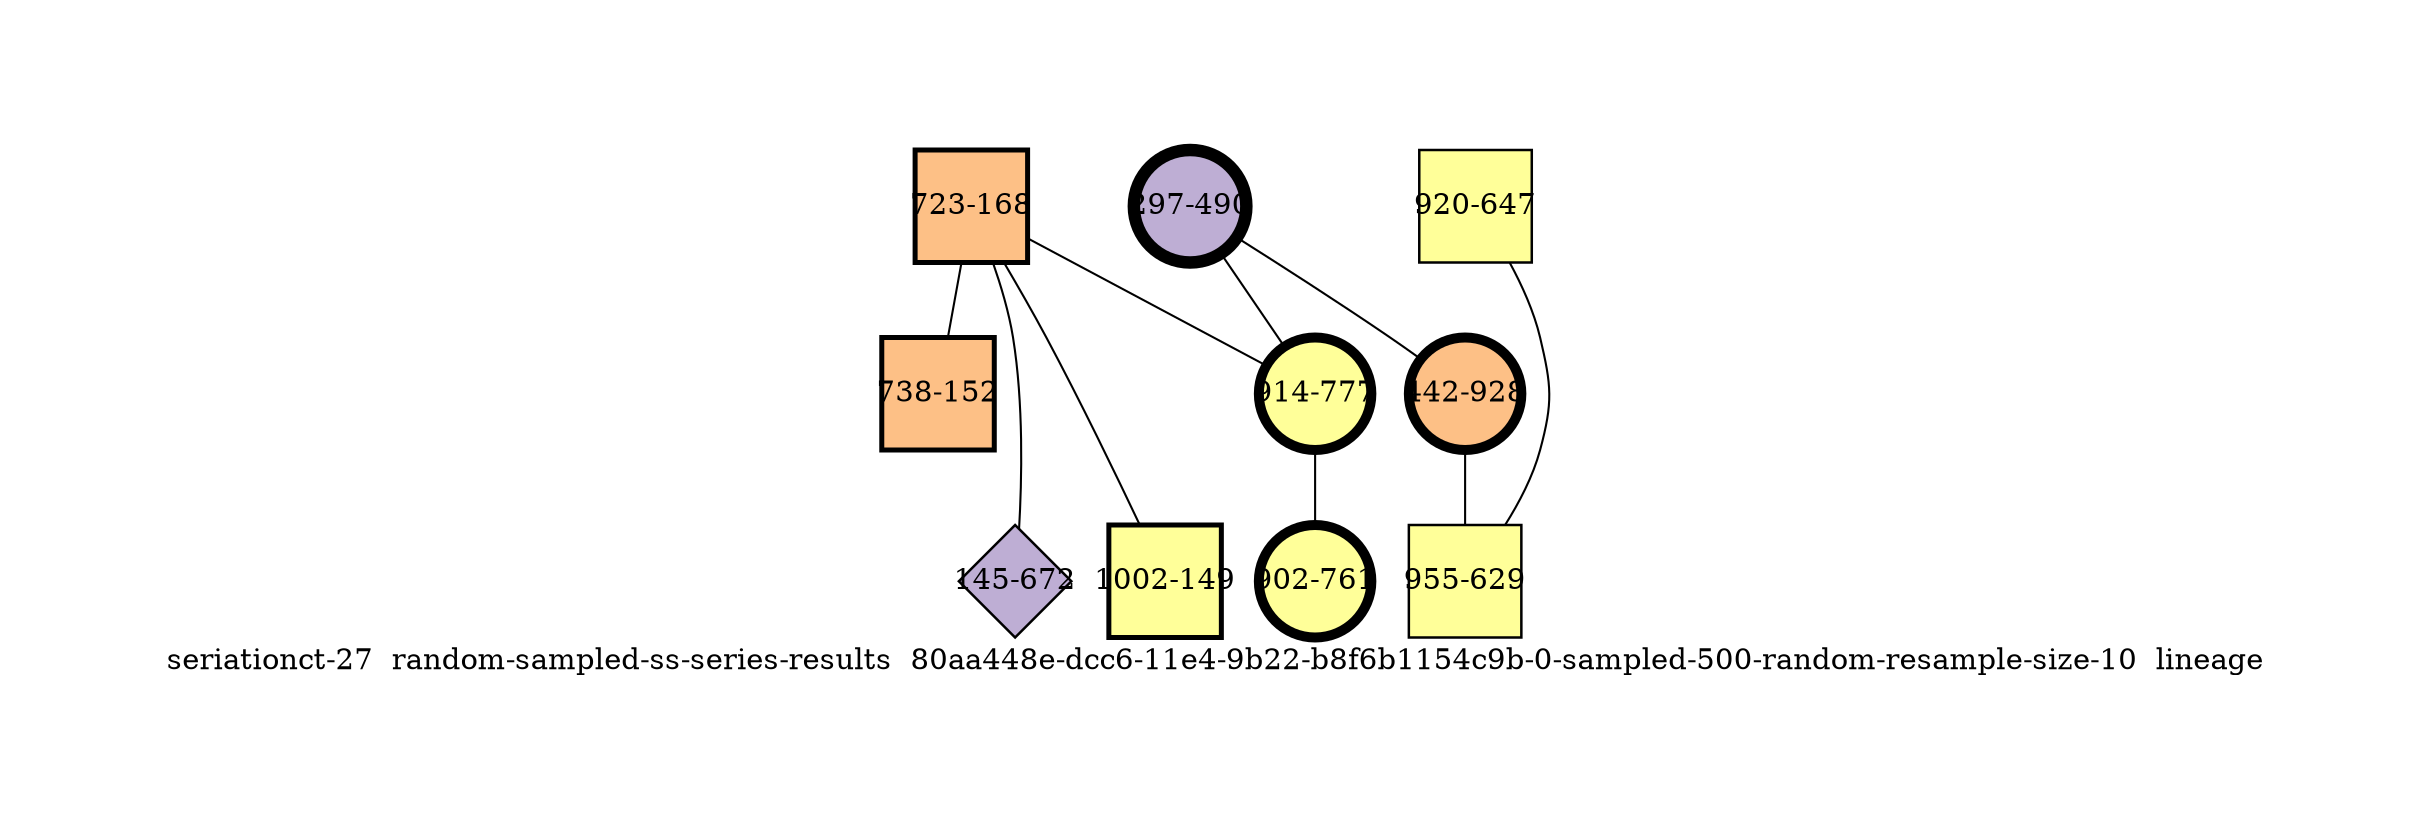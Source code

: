 strict graph "seriationct-27  random-sampled-ss-series-results  80aa448e-dcc6-11e4-9b22-b8f6b1154c9b-0-sampled-500-random-resample-size-10  lineage" {
labelloc=b;
ratio=auto;
pad="1.0";
label="seriationct-27  random-sampled-ss-series-results  80aa448e-dcc6-11e4-9b22-b8f6b1154c9b-0-sampled-500-random-resample-size-10  lineage";
node [width="0.75", style=filled, fixedsize=true, height="0.75", shape=circle, label=""];
0 [xCoordinate="490.0", appears_in_slice=5, yCoordinate="297.0", colorscheme=accent5, lineage_id=0, short_label="297-490", label="297-490", shape=circle, cluster_id=1, fillcolor=2, size="500.0", id=0, penwidth="6.0"];
1 [xCoordinate="168.0", appears_in_slice=2, yCoordinate="723.0", colorscheme=accent5, lineage_id=1, short_label="723-168", label="723-168", shape=square, cluster_id=2, fillcolor=3, size="500.0", id=1, penwidth="2.4"];
2 [xCoordinate="672.0", appears_in_slice=1, yCoordinate="145.0", colorscheme=accent5, lineage_id=2, short_label="145-672", label="145-672", shape=diamond, cluster_id=1, fillcolor=2, size="500.0", id=2, penwidth="1.2"];
3 [xCoordinate="149.0", appears_in_slice=2, yCoordinate="1002.0", colorscheme=accent5, lineage_id=1, short_label="1002-149", label="1002-149", shape=square, cluster_id=3, fillcolor=4, size="500.0", id=3, penwidth="2.4"];
4 [xCoordinate="777.0", appears_in_slice=4, yCoordinate="914.0", colorscheme=accent5, lineage_id=0, short_label="914-777", label="914-777", shape=circle, cluster_id=3, fillcolor=4, size="500.0", id=4, penwidth="4.8"];
5 [xCoordinate="152.0", appears_in_slice=2, yCoordinate="738.0", colorscheme=accent5, lineage_id=1, short_label="738-152", label="738-152", shape=square, cluster_id=2, fillcolor=3, size="500.0", id=5, penwidth="2.4"];
6 [xCoordinate="647.0", appears_in_slice=1, yCoordinate="920.0", colorscheme=accent5, lineage_id=1, short_label="920-647", label="920-647", shape=square, cluster_id=3, fillcolor=4, size="500.0", id=6, penwidth="1.2"];
7 [xCoordinate="761.0", appears_in_slice=4, yCoordinate="902.0", colorscheme=accent5, lineage_id=0, short_label="902-761", label="902-761", shape=circle, cluster_id=3, fillcolor=4, size="500.0", id=7, penwidth="4.8"];
8 [xCoordinate="928.0", appears_in_slice=4, yCoordinate="442.0", colorscheme=accent5, lineage_id=0, short_label="442-928", label="442-928", shape=circle, cluster_id=2, fillcolor=3, size="500.0", id=8, penwidth="4.8"];
9 [xCoordinate="629.0", appears_in_slice=1, yCoordinate="955.0", colorscheme=accent5, lineage_id=1, short_label="955-629", label="955-629", shape=square, cluster_id=3, fillcolor=4, size="500.0", id=9, penwidth="1.2"];
0 -- 8  [inverseweight="1.41946965349", weight="0.704488466903"];
0 -- 4  [inverseweight="2.48421330093", weight="0.402541923283"];
1 -- 2  [inverseweight="2.7904670818", weight="0.358362944513"];
1 -- 3  [inverseweight="18.4302445194", weight="0.054258639865"];
1 -- 4  [inverseweight="3.02182385122", weight="0.330925973595"];
1 -- 5  [inverseweight="20.480798013", weight="0.0488262224629"];
4 -- 7  [inverseweight="11.4587312129", weight="0.0872696969171"];
6 -- 9  [inverseweight="53.9163866017", weight="0.018547236991"];
8 -- 9  [inverseweight="1.25591674589", weight="0.796231122225"];
}
